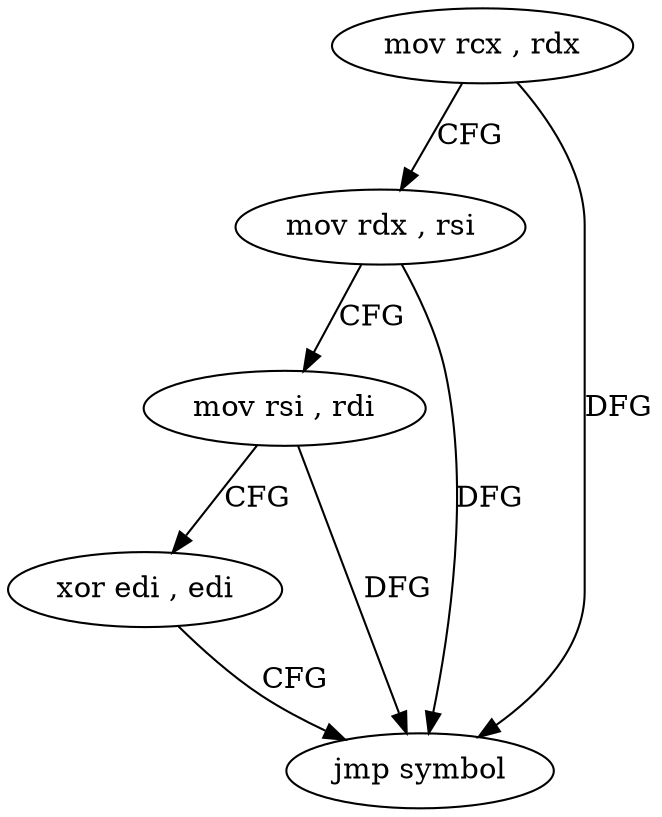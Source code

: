 digraph "func" {
"4211520" [label = "mov rcx , rdx" ]
"4211523" [label = "mov rdx , rsi" ]
"4211526" [label = "mov rsi , rdi" ]
"4211529" [label = "xor edi , edi" ]
"4211531" [label = "jmp symbol" ]
"4211520" -> "4211523" [ label = "CFG" ]
"4211520" -> "4211531" [ label = "DFG" ]
"4211523" -> "4211526" [ label = "CFG" ]
"4211523" -> "4211531" [ label = "DFG" ]
"4211526" -> "4211529" [ label = "CFG" ]
"4211526" -> "4211531" [ label = "DFG" ]
"4211529" -> "4211531" [ label = "CFG" ]
}
